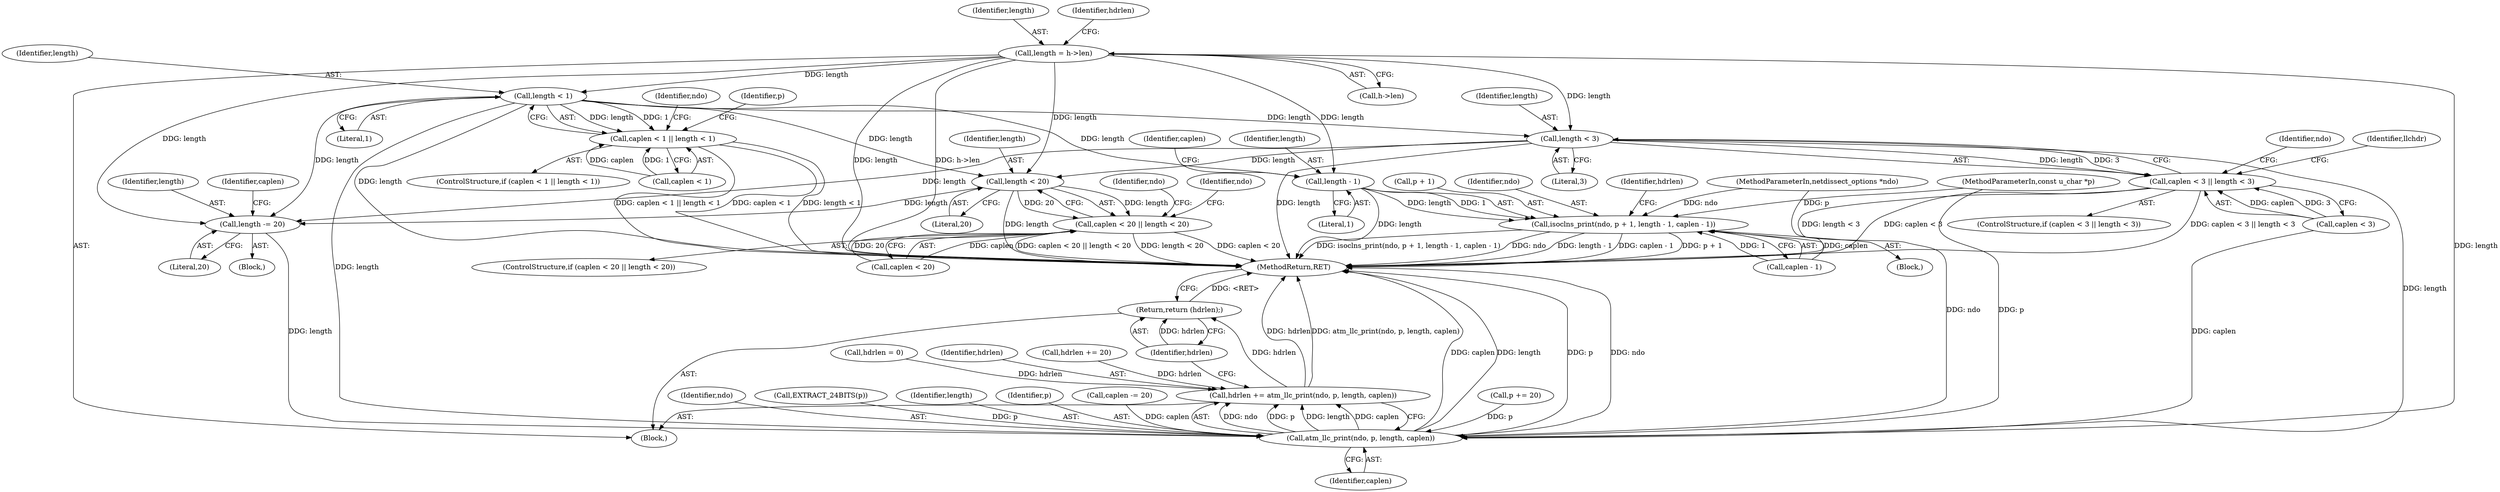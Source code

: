 digraph "0_tcpdump_1dcd10aceabbc03bf571ea32b892c522cbe923de@pointer" {
"1000116" [label="(Call,length = h->len)"];
"1000131" [label="(Call,length < 1)"];
"1000127" [label="(Call,caplen < 1 || length < 1)"];
"1000162" [label="(Call,length - 1)"];
"1000157" [label="(Call,isoclns_print(ndo, p + 1, length - 1, caplen - 1))"];
"1000175" [label="(Call,length < 3)"];
"1000171" [label="(Call,caplen < 3 || length < 3)"];
"1000212" [label="(Call,length < 20)"];
"1000208" [label="(Call,caplen < 20 || length < 20)"];
"1000253" [label="(Call,length -= 20)"];
"1000264" [label="(Call,atm_llc_print(ndo, p, length, caplen))"];
"1000262" [label="(Call,hdrlen += atm_llc_print(ndo, p, length, caplen))"];
"1000269" [label="(Return,return (hdrlen);)"];
"1000108" [label="(Block,)"];
"1000116" [label="(Call,length = h->len)"];
"1000226" [label="(Identifier,ndo)"];
"1000268" [label="(Identifier,caplen)"];
"1000206" [label="(Block,)"];
"1000265" [label="(Identifier,ndo)"];
"1000189" [label="(Call,EXTRACT_24BITS(p))"];
"1000117" [label="(Identifier,length)"];
"1000170" [label="(ControlStructure,if (caplen < 3 || length < 3))"];
"1000267" [label="(Identifier,length)"];
"1000163" [label="(Identifier,length)"];
"1000157" [label="(Call,isoclns_print(ndo, p + 1, length - 1, caplen - 1))"];
"1000264" [label="(Call,atm_llc_print(ndo, p, length, caplen))"];
"1000266" [label="(Identifier,p)"];
"1000166" [label="(Identifier,caplen)"];
"1000127" [label="(Call,caplen < 1 || length < 1)"];
"1000270" [label="(Identifier,hdrlen)"];
"1000212" [label="(Call,length < 20)"];
"1000253" [label="(Call,length -= 20)"];
"1000124" [label="(Identifier,hdrlen)"];
"1000133" [label="(Literal,1)"];
"1000118" [label="(Call,h->len)"];
"1000213" [label="(Identifier,length)"];
"1000207" [label="(ControlStructure,if (caplen < 20 || length < 20))"];
"1000255" [label="(Literal,20)"];
"1000256" [label="(Call,caplen -= 20)"];
"1000123" [label="(Call,hdrlen = 0)"];
"1000254" [label="(Identifier,length)"];
"1000208" [label="(Call,caplen < 20 || length < 20)"];
"1000137" [label="(Identifier,ndo)"];
"1000176" [label="(Identifier,length)"];
"1000262" [label="(Call,hdrlen += atm_llc_print(ndo, p, length, caplen))"];
"1000131" [label="(Call,length < 1)"];
"1000257" [label="(Identifier,caplen)"];
"1000263" [label="(Identifier,hdrlen)"];
"1000269" [label="(Return,return (hdrlen);)"];
"1000159" [label="(Call,p + 1)"];
"1000128" [label="(Call,caplen < 1)"];
"1000165" [label="(Call,caplen - 1)"];
"1000175" [label="(Call,length < 3)"];
"1000172" [label="(Call,caplen < 3)"];
"1000259" [label="(Call,hdrlen += 20)"];
"1000158" [label="(Identifier,ndo)"];
"1000218" [label="(Identifier,ndo)"];
"1000107" [label="(MethodParameterIn,const u_char *p)"];
"1000214" [label="(Literal,20)"];
"1000181" [label="(Identifier,ndo)"];
"1000271" [label="(MethodReturn,RET)"];
"1000177" [label="(Literal,3)"];
"1000209" [label="(Call,caplen < 20)"];
"1000250" [label="(Call,p += 20)"];
"1000148" [label="(Block,)"];
"1000171" [label="(Call,caplen < 3 || length < 3)"];
"1000169" [label="(Identifier,hdrlen)"];
"1000164" [label="(Literal,1)"];
"1000162" [label="(Call,length - 1)"];
"1000126" [label="(ControlStructure,if (caplen < 1 || length < 1))"];
"1000146" [label="(Identifier,p)"];
"1000132" [label="(Identifier,length)"];
"1000105" [label="(MethodParameterIn,netdissect_options *ndo)"];
"1000188" [label="(Identifier,llchdr)"];
"1000116" -> "1000108"  [label="AST: "];
"1000116" -> "1000118"  [label="CFG: "];
"1000117" -> "1000116"  [label="AST: "];
"1000118" -> "1000116"  [label="AST: "];
"1000124" -> "1000116"  [label="CFG: "];
"1000116" -> "1000271"  [label="DDG: h->len"];
"1000116" -> "1000271"  [label="DDG: length"];
"1000116" -> "1000131"  [label="DDG: length"];
"1000116" -> "1000162"  [label="DDG: length"];
"1000116" -> "1000175"  [label="DDG: length"];
"1000116" -> "1000212"  [label="DDG: length"];
"1000116" -> "1000253"  [label="DDG: length"];
"1000116" -> "1000264"  [label="DDG: length"];
"1000131" -> "1000127"  [label="AST: "];
"1000131" -> "1000133"  [label="CFG: "];
"1000132" -> "1000131"  [label="AST: "];
"1000133" -> "1000131"  [label="AST: "];
"1000127" -> "1000131"  [label="CFG: "];
"1000131" -> "1000271"  [label="DDG: length"];
"1000131" -> "1000127"  [label="DDG: length"];
"1000131" -> "1000127"  [label="DDG: 1"];
"1000131" -> "1000162"  [label="DDG: length"];
"1000131" -> "1000175"  [label="DDG: length"];
"1000131" -> "1000212"  [label="DDG: length"];
"1000131" -> "1000253"  [label="DDG: length"];
"1000131" -> "1000264"  [label="DDG: length"];
"1000127" -> "1000126"  [label="AST: "];
"1000127" -> "1000128"  [label="CFG: "];
"1000128" -> "1000127"  [label="AST: "];
"1000137" -> "1000127"  [label="CFG: "];
"1000146" -> "1000127"  [label="CFG: "];
"1000127" -> "1000271"  [label="DDG: caplen < 1 || length < 1"];
"1000127" -> "1000271"  [label="DDG: caplen < 1"];
"1000127" -> "1000271"  [label="DDG: length < 1"];
"1000128" -> "1000127"  [label="DDG: caplen"];
"1000128" -> "1000127"  [label="DDG: 1"];
"1000162" -> "1000157"  [label="AST: "];
"1000162" -> "1000164"  [label="CFG: "];
"1000163" -> "1000162"  [label="AST: "];
"1000164" -> "1000162"  [label="AST: "];
"1000166" -> "1000162"  [label="CFG: "];
"1000162" -> "1000271"  [label="DDG: length"];
"1000162" -> "1000157"  [label="DDG: length"];
"1000162" -> "1000157"  [label="DDG: 1"];
"1000157" -> "1000148"  [label="AST: "];
"1000157" -> "1000165"  [label="CFG: "];
"1000158" -> "1000157"  [label="AST: "];
"1000159" -> "1000157"  [label="AST: "];
"1000165" -> "1000157"  [label="AST: "];
"1000169" -> "1000157"  [label="CFG: "];
"1000157" -> "1000271"  [label="DDG: p + 1"];
"1000157" -> "1000271"  [label="DDG: isoclns_print(ndo, p + 1, length - 1, caplen - 1)"];
"1000157" -> "1000271"  [label="DDG: ndo"];
"1000157" -> "1000271"  [label="DDG: length - 1"];
"1000157" -> "1000271"  [label="DDG: caplen - 1"];
"1000105" -> "1000157"  [label="DDG: ndo"];
"1000107" -> "1000157"  [label="DDG: p"];
"1000165" -> "1000157"  [label="DDG: caplen"];
"1000165" -> "1000157"  [label="DDG: 1"];
"1000175" -> "1000171"  [label="AST: "];
"1000175" -> "1000177"  [label="CFG: "];
"1000176" -> "1000175"  [label="AST: "];
"1000177" -> "1000175"  [label="AST: "];
"1000171" -> "1000175"  [label="CFG: "];
"1000175" -> "1000271"  [label="DDG: length"];
"1000175" -> "1000171"  [label="DDG: length"];
"1000175" -> "1000171"  [label="DDG: 3"];
"1000175" -> "1000212"  [label="DDG: length"];
"1000175" -> "1000253"  [label="DDG: length"];
"1000175" -> "1000264"  [label="DDG: length"];
"1000171" -> "1000170"  [label="AST: "];
"1000171" -> "1000172"  [label="CFG: "];
"1000172" -> "1000171"  [label="AST: "];
"1000181" -> "1000171"  [label="CFG: "];
"1000188" -> "1000171"  [label="CFG: "];
"1000171" -> "1000271"  [label="DDG: caplen < 3"];
"1000171" -> "1000271"  [label="DDG: caplen < 3 || length < 3"];
"1000171" -> "1000271"  [label="DDG: length < 3"];
"1000172" -> "1000171"  [label="DDG: caplen"];
"1000172" -> "1000171"  [label="DDG: 3"];
"1000212" -> "1000208"  [label="AST: "];
"1000212" -> "1000214"  [label="CFG: "];
"1000213" -> "1000212"  [label="AST: "];
"1000214" -> "1000212"  [label="AST: "];
"1000208" -> "1000212"  [label="CFG: "];
"1000212" -> "1000271"  [label="DDG: length"];
"1000212" -> "1000208"  [label="DDG: length"];
"1000212" -> "1000208"  [label="DDG: 20"];
"1000212" -> "1000253"  [label="DDG: length"];
"1000208" -> "1000207"  [label="AST: "];
"1000208" -> "1000209"  [label="CFG: "];
"1000209" -> "1000208"  [label="AST: "];
"1000218" -> "1000208"  [label="CFG: "];
"1000226" -> "1000208"  [label="CFG: "];
"1000208" -> "1000271"  [label="DDG: caplen < 20"];
"1000208" -> "1000271"  [label="DDG: caplen < 20 || length < 20"];
"1000208" -> "1000271"  [label="DDG: length < 20"];
"1000209" -> "1000208"  [label="DDG: caplen"];
"1000209" -> "1000208"  [label="DDG: 20"];
"1000253" -> "1000206"  [label="AST: "];
"1000253" -> "1000255"  [label="CFG: "];
"1000254" -> "1000253"  [label="AST: "];
"1000255" -> "1000253"  [label="AST: "];
"1000257" -> "1000253"  [label="CFG: "];
"1000253" -> "1000264"  [label="DDG: length"];
"1000264" -> "1000262"  [label="AST: "];
"1000264" -> "1000268"  [label="CFG: "];
"1000265" -> "1000264"  [label="AST: "];
"1000266" -> "1000264"  [label="AST: "];
"1000267" -> "1000264"  [label="AST: "];
"1000268" -> "1000264"  [label="AST: "];
"1000262" -> "1000264"  [label="CFG: "];
"1000264" -> "1000271"  [label="DDG: ndo"];
"1000264" -> "1000271"  [label="DDG: caplen"];
"1000264" -> "1000271"  [label="DDG: length"];
"1000264" -> "1000271"  [label="DDG: p"];
"1000264" -> "1000262"  [label="DDG: ndo"];
"1000264" -> "1000262"  [label="DDG: p"];
"1000264" -> "1000262"  [label="DDG: length"];
"1000264" -> "1000262"  [label="DDG: caplen"];
"1000105" -> "1000264"  [label="DDG: ndo"];
"1000250" -> "1000264"  [label="DDG: p"];
"1000189" -> "1000264"  [label="DDG: p"];
"1000107" -> "1000264"  [label="DDG: p"];
"1000172" -> "1000264"  [label="DDG: caplen"];
"1000256" -> "1000264"  [label="DDG: caplen"];
"1000262" -> "1000108"  [label="AST: "];
"1000263" -> "1000262"  [label="AST: "];
"1000270" -> "1000262"  [label="CFG: "];
"1000262" -> "1000271"  [label="DDG: hdrlen"];
"1000262" -> "1000271"  [label="DDG: atm_llc_print(ndo, p, length, caplen)"];
"1000259" -> "1000262"  [label="DDG: hdrlen"];
"1000123" -> "1000262"  [label="DDG: hdrlen"];
"1000262" -> "1000269"  [label="DDG: hdrlen"];
"1000269" -> "1000108"  [label="AST: "];
"1000269" -> "1000270"  [label="CFG: "];
"1000270" -> "1000269"  [label="AST: "];
"1000271" -> "1000269"  [label="CFG: "];
"1000269" -> "1000271"  [label="DDG: <RET>"];
"1000270" -> "1000269"  [label="DDG: hdrlen"];
}
